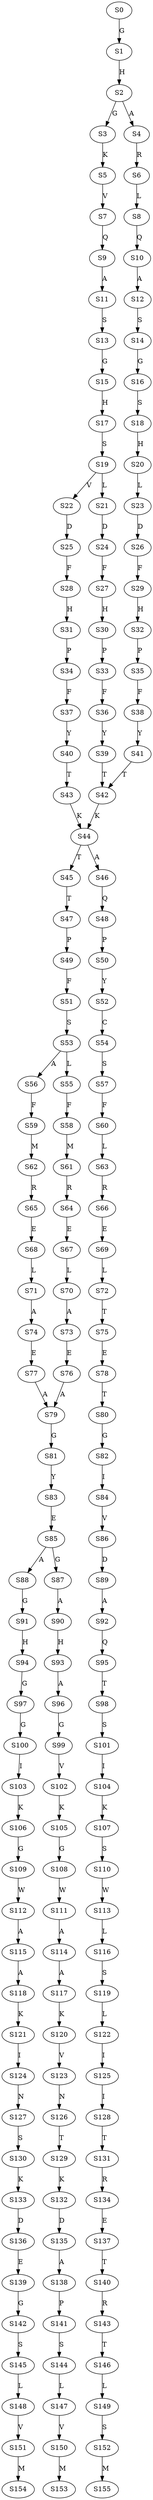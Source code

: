 strict digraph  {
	S0 -> S1 [ label = G ];
	S1 -> S2 [ label = H ];
	S2 -> S3 [ label = G ];
	S2 -> S4 [ label = A ];
	S3 -> S5 [ label = K ];
	S4 -> S6 [ label = R ];
	S5 -> S7 [ label = V ];
	S6 -> S8 [ label = L ];
	S7 -> S9 [ label = Q ];
	S8 -> S10 [ label = Q ];
	S9 -> S11 [ label = A ];
	S10 -> S12 [ label = A ];
	S11 -> S13 [ label = S ];
	S12 -> S14 [ label = S ];
	S13 -> S15 [ label = G ];
	S14 -> S16 [ label = G ];
	S15 -> S17 [ label = H ];
	S16 -> S18 [ label = S ];
	S17 -> S19 [ label = S ];
	S18 -> S20 [ label = H ];
	S19 -> S21 [ label = L ];
	S19 -> S22 [ label = V ];
	S20 -> S23 [ label = L ];
	S21 -> S24 [ label = D ];
	S22 -> S25 [ label = D ];
	S23 -> S26 [ label = D ];
	S24 -> S27 [ label = F ];
	S25 -> S28 [ label = F ];
	S26 -> S29 [ label = F ];
	S27 -> S30 [ label = H ];
	S28 -> S31 [ label = H ];
	S29 -> S32 [ label = H ];
	S30 -> S33 [ label = P ];
	S31 -> S34 [ label = P ];
	S32 -> S35 [ label = P ];
	S33 -> S36 [ label = F ];
	S34 -> S37 [ label = F ];
	S35 -> S38 [ label = F ];
	S36 -> S39 [ label = Y ];
	S37 -> S40 [ label = Y ];
	S38 -> S41 [ label = Y ];
	S39 -> S42 [ label = T ];
	S40 -> S43 [ label = T ];
	S41 -> S42 [ label = T ];
	S42 -> S44 [ label = K ];
	S43 -> S44 [ label = K ];
	S44 -> S45 [ label = T ];
	S44 -> S46 [ label = A ];
	S45 -> S47 [ label = T ];
	S46 -> S48 [ label = Q ];
	S47 -> S49 [ label = P ];
	S48 -> S50 [ label = P ];
	S49 -> S51 [ label = F ];
	S50 -> S52 [ label = Y ];
	S51 -> S53 [ label = S ];
	S52 -> S54 [ label = C ];
	S53 -> S55 [ label = L ];
	S53 -> S56 [ label = A ];
	S54 -> S57 [ label = S ];
	S55 -> S58 [ label = F ];
	S56 -> S59 [ label = F ];
	S57 -> S60 [ label = F ];
	S58 -> S61 [ label = M ];
	S59 -> S62 [ label = M ];
	S60 -> S63 [ label = L ];
	S61 -> S64 [ label = R ];
	S62 -> S65 [ label = R ];
	S63 -> S66 [ label = R ];
	S64 -> S67 [ label = E ];
	S65 -> S68 [ label = E ];
	S66 -> S69 [ label = E ];
	S67 -> S70 [ label = L ];
	S68 -> S71 [ label = L ];
	S69 -> S72 [ label = L ];
	S70 -> S73 [ label = A ];
	S71 -> S74 [ label = A ];
	S72 -> S75 [ label = T ];
	S73 -> S76 [ label = E ];
	S74 -> S77 [ label = E ];
	S75 -> S78 [ label = E ];
	S76 -> S79 [ label = A ];
	S77 -> S79 [ label = A ];
	S78 -> S80 [ label = T ];
	S79 -> S81 [ label = G ];
	S80 -> S82 [ label = G ];
	S81 -> S83 [ label = Y ];
	S82 -> S84 [ label = I ];
	S83 -> S85 [ label = E ];
	S84 -> S86 [ label = V ];
	S85 -> S87 [ label = G ];
	S85 -> S88 [ label = A ];
	S86 -> S89 [ label = D ];
	S87 -> S90 [ label = A ];
	S88 -> S91 [ label = G ];
	S89 -> S92 [ label = A ];
	S90 -> S93 [ label = H ];
	S91 -> S94 [ label = H ];
	S92 -> S95 [ label = Q ];
	S93 -> S96 [ label = A ];
	S94 -> S97 [ label = G ];
	S95 -> S98 [ label = T ];
	S96 -> S99 [ label = G ];
	S97 -> S100 [ label = G ];
	S98 -> S101 [ label = S ];
	S99 -> S102 [ label = V ];
	S100 -> S103 [ label = I ];
	S101 -> S104 [ label = I ];
	S102 -> S105 [ label = K ];
	S103 -> S106 [ label = K ];
	S104 -> S107 [ label = K ];
	S105 -> S108 [ label = G ];
	S106 -> S109 [ label = G ];
	S107 -> S110 [ label = S ];
	S108 -> S111 [ label = W ];
	S109 -> S112 [ label = W ];
	S110 -> S113 [ label = W ];
	S111 -> S114 [ label = A ];
	S112 -> S115 [ label = A ];
	S113 -> S116 [ label = L ];
	S114 -> S117 [ label = A ];
	S115 -> S118 [ label = A ];
	S116 -> S119 [ label = S ];
	S117 -> S120 [ label = K ];
	S118 -> S121 [ label = K ];
	S119 -> S122 [ label = L ];
	S120 -> S123 [ label = V ];
	S121 -> S124 [ label = I ];
	S122 -> S125 [ label = I ];
	S123 -> S126 [ label = N ];
	S124 -> S127 [ label = N ];
	S125 -> S128 [ label = I ];
	S126 -> S129 [ label = T ];
	S127 -> S130 [ label = S ];
	S128 -> S131 [ label = T ];
	S129 -> S132 [ label = K ];
	S130 -> S133 [ label = K ];
	S131 -> S134 [ label = R ];
	S132 -> S135 [ label = D ];
	S133 -> S136 [ label = D ];
	S134 -> S137 [ label = E ];
	S135 -> S138 [ label = A ];
	S136 -> S139 [ label = E ];
	S137 -> S140 [ label = T ];
	S138 -> S141 [ label = P ];
	S139 -> S142 [ label = G ];
	S140 -> S143 [ label = R ];
	S141 -> S144 [ label = S ];
	S142 -> S145 [ label = S ];
	S143 -> S146 [ label = T ];
	S144 -> S147 [ label = L ];
	S145 -> S148 [ label = L ];
	S146 -> S149 [ label = L ];
	S147 -> S150 [ label = V ];
	S148 -> S151 [ label = V ];
	S149 -> S152 [ label = S ];
	S150 -> S153 [ label = M ];
	S151 -> S154 [ label = M ];
	S152 -> S155 [ label = M ];
}
